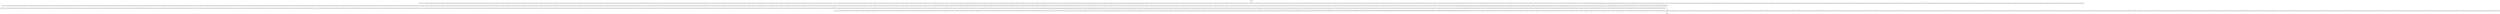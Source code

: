 digraph doCriticalEviction {
node [shape=record];
entry [label="entry - []"];
exit [label="exit - []"];
908268763 [label="908268763 - [(!ENV_IS_LOCKING && ENV_SHARED_CACHE && !MAX_MEMORY), (DUPLICATES && !MAX_MEMORY && SEQUENTIAL && ENV_SHARED_CACHE && ENV_IS_LOCKING), (!CACHE_MODE && !DUPLICATES && !MAX_MEMORY && !ENV_SHARED_CACHE && ENV_IS_LOCKING), (!DUPLICATES && !MAX_MEMORY && CACHE_MODE && !ENV_SHARED_CACHE && ENV_IS_LOCKING), (DUPLICATES && ENV_SHARED_CACHE && ENV_IS_LOCKING && MAX_MEMORY), (!CACHE_MODE && DUPLICATES && !MAX_MEMORY && !ENV_SHARED_CACHE && !ENV_IS_LOCKING), (ENV_IS_LOCKING && ENV_SHARED_CACHE && !MAX_MEMORY), (!CACHE_MODE && DUPLICATES && !MAX_MEMORY && ENV_SHARED_CACHE && !ENV_IS_LOCKING), (!DUPLICATES && !ENV_SHARED_CACHE && ENV_IS_LOCKING && !MAX_MEMORY), (CACHE_MODE && ENV_SHARED_CACHE && ENV_IS_LOCKING && !MAX_MEMORY), (!ENV_IS_LOCKING && ENV_SHARED_CACHE && MAX_MEMORY), (!CACHE_MODE && !DUPLICATES && !MAX_MEMORY && SEQUENTIAL && ENV_SHARED_CACHE && ENV_IS_LOCKING), (!CACHE_MODE && DUPLICATES && ENV_SHARED_CACHE && MAX_MEMORY && !ENV_IS_LOCKING), (!CACHE_MODE && DUPLICATES && SEQUENTIAL && MAX_MEMORY && !ENV_SHARED_CACHE && ENV_IS_LOCKING), (!CACHE_MODE && DUPLICATES && !MAX_MEMORY && ENV_SHARED_CACHE && ENV_IS_LOCKING), (!DUPLICATES && ENV_SHARED_CACHE && ENV_IS_LOCKING && !MAX_MEMORY), (DUPLICATES && ENV_SHARED_CACHE && ENV_IS_LOCKING && !MAX_MEMORY), (!CACHE_MODE && !DUPLICATES && ENV_SHARED_CACHE && MAX_MEMORY && !ENV_IS_LOCKING), (!DUPLICATES && SEQUENTIAL && ENV_SHARED_CACHE && MAX_MEMORY && ENV_IS_LOCKING), (!DUPLICATES && !MAX_MEMORY && SEQUENTIAL && !ENV_SHARED_CACHE && ENV_IS_LOCKING), (!CACHE_MODE && DUPLICATES && MAX_MEMORY && !ENV_SHARED_CACHE && !ENV_IS_LOCKING), (!CACHE_MODE && DUPLICATES && !MAX_MEMORY && SEQUENTIAL && ENV_SHARED_CACHE && ENV_IS_LOCKING), (CACHE_MODE && !ENV_SHARED_CACHE && ENV_IS_LOCKING && MAX_MEMORY), (DUPLICATES && !SEQUENTIAL && ENV_SHARED_CACHE && MAX_MEMORY && ENV_IS_LOCKING), (DUPLICATES && SEQUENTIAL && ENV_SHARED_CACHE && MAX_MEMORY && ENV_IS_LOCKING), (!ENV_IS_LOCKING && !ENV_SHARED_CACHE && !MAX_MEMORY), (!CACHE_MODE && !DUPLICATES && MAX_MEMORY && !ENV_SHARED_CACHE && !ENV_IS_LOCKING), (!CACHE_MODE && !DUPLICATES && !MAX_MEMORY && !ENV_SHARED_CACHE && !ENV_IS_LOCKING), (CACHE_MODE && ENV_SHARED_CACHE && ENV_IS_LOCKING && MAX_MEMORY), (!CACHE_MODE && DUPLICATES && !MAX_MEMORY && !SEQUENTIAL && !ENV_SHARED_CACHE && ENV_IS_LOCKING), (!CACHE_MODE && !DUPLICATES && !MAX_MEMORY && ENV_SHARED_CACHE && ENV_IS_LOCKING), (!DUPLICATES && !MAX_MEMORY && ENV_SHARED_CACHE && CACHE_MODE && ENV_IS_LOCKING), (DUPLICATES && SEQUENTIAL && MAX_MEMORY && !ENV_SHARED_CACHE && ENV_IS_LOCKING), (CACHE_MODE && !ENV_SHARED_CACHE && ENV_IS_LOCKING && !MAX_MEMORY), (!CACHE_MODE && DUPLICATES && ENV_SHARED_CACHE && MAX_MEMORY && ENV_IS_LOCKING), (!CACHE_MODE && DUPLICATES && !MAX_MEMORY && !ENV_SHARED_CACHE && ENV_IS_LOCKING), (!DUPLICATES && ENV_SHARED_CACHE && ENV_IS_LOCKING && MAX_MEMORY), (!DUPLICATES && !MAX_MEMORY && SEQUENTIAL && ENV_SHARED_CACHE && ENV_IS_LOCKING), (ENV_IS_LOCKING && ENV_SHARED_CACHE && MAX_MEMORY), (!DUPLICATES && MAX_MEMORY && CACHE_MODE && !ENV_SHARED_CACHE && ENV_IS_LOCKING), (!CACHE_MODE && !DUPLICATES && SEQUENTIAL && MAX_MEMORY && !ENV_SHARED_CACHE && ENV_IS_LOCKING), (!CACHE_MODE && DUPLICATES && !SEQUENTIAL && ENV_SHARED_CACHE && MAX_MEMORY && ENV_IS_LOCKING), (DUPLICATES && !ENV_SHARED_CACHE && ENV_IS_LOCKING && !MAX_MEMORY), (!CACHE_MODE && DUPLICATES && !SEQUENTIAL && MAX_MEMORY && !ENV_SHARED_CACHE && ENV_IS_LOCKING), (!CACHE_MODE && !DUPLICATES && ENV_SHARED_CACHE && MAX_MEMORY && ENV_IS_LOCKING), (DUPLICATES && !MAX_MEMORY && SEQUENTIAL && !ENV_SHARED_CACHE && ENV_IS_LOCKING), (!CACHE_MODE && DUPLICATES && !MAX_MEMORY && !SEQUENTIAL && ENV_SHARED_CACHE && ENV_IS_LOCKING), (DUPLICATES && !MAX_MEMORY && !SEQUENTIAL && ENV_SHARED_CACHE && ENV_IS_LOCKING), (ENV_IS_LOCKING && !ENV_SHARED_CACHE && MAX_MEMORY), (ENV_IS_LOCKING && !ENV_SHARED_CACHE && !MAX_MEMORY), (!ENV_IS_LOCKING && !ENV_SHARED_CACHE && MAX_MEMORY), (!CACHE_MODE && !DUPLICATES && !MAX_MEMORY && SEQUENTIAL && !ENV_SHARED_CACHE && ENV_IS_LOCKING), (!CACHE_MODE && DUPLICATES && MAX_MEMORY && !ENV_SHARED_CACHE && ENV_IS_LOCKING), (!DUPLICATES && SEQUENTIAL && MAX_MEMORY && !ENV_SHARED_CACHE && ENV_IS_LOCKING), (!CACHE_MODE && !DUPLICATES && SEQUENTIAL && ENV_SHARED_CACHE && MAX_MEMORY && ENV_IS_LOCKING), (DUPLICATES && !MAX_MEMORY && !SEQUENTIAL && !ENV_SHARED_CACHE && ENV_IS_LOCKING), (!CACHE_MODE && DUPLICATES && SEQUENTIAL && ENV_SHARED_CACHE && MAX_MEMORY && ENV_IS_LOCKING), (!DUPLICATES && !ENV_SHARED_CACHE && ENV_IS_LOCKING && MAX_MEMORY), (DUPLICATES && !ENV_SHARED_CACHE && ENV_IS_LOCKING && MAX_MEMORY), (DUPLICATES && !SEQUENTIAL && MAX_MEMORY && !ENV_SHARED_CACHE && ENV_IS_LOCKING), (!DUPLICATES && ENV_SHARED_CACHE && MAX_MEMORY && CACHE_MODE && ENV_IS_LOCKING), (!CACHE_MODE && !DUPLICATES && MAX_MEMORY && !ENV_SHARED_CACHE && ENV_IS_LOCKING), (!CACHE_MODE && DUPLICATES && !MAX_MEMORY && SEQUENTIAL && !ENV_SHARED_CACHE && ENV_IS_LOCKING), (!CACHE_MODE && !DUPLICATES && !MAX_MEMORY && ENV_SHARED_CACHE && !ENV_IS_LOCKING)]"];
1583326270 [label="1583326270 - [(!ENV_IS_LOCKING && ENV_SHARED_CACHE && !MAX_MEMORY), (DUPLICATES && !MAX_MEMORY && SEQUENTIAL && ENV_SHARED_CACHE && ENV_IS_LOCKING), (!CACHE_MODE && !DUPLICATES && !MAX_MEMORY && !ENV_SHARED_CACHE && ENV_IS_LOCKING), (!DUPLICATES && !MAX_MEMORY && CACHE_MODE && !ENV_SHARED_CACHE && ENV_IS_LOCKING), (DUPLICATES && ENV_SHARED_CACHE && ENV_IS_LOCKING && MAX_MEMORY), (!CACHE_MODE && DUPLICATES && !MAX_MEMORY && !ENV_SHARED_CACHE && !ENV_IS_LOCKING), (ENV_IS_LOCKING && ENV_SHARED_CACHE && !MAX_MEMORY), (!CACHE_MODE && DUPLICATES && !MAX_MEMORY && ENV_SHARED_CACHE && !ENV_IS_LOCKING), (!DUPLICATES && !ENV_SHARED_CACHE && ENV_IS_LOCKING && !MAX_MEMORY), (CACHE_MODE && ENV_SHARED_CACHE && ENV_IS_LOCKING && !MAX_MEMORY), (!ENV_IS_LOCKING && ENV_SHARED_CACHE && MAX_MEMORY), (!CACHE_MODE && !DUPLICATES && !MAX_MEMORY && SEQUENTIAL && ENV_SHARED_CACHE && ENV_IS_LOCKING), (!CACHE_MODE && DUPLICATES && ENV_SHARED_CACHE && MAX_MEMORY && !ENV_IS_LOCKING), (!CACHE_MODE && DUPLICATES && SEQUENTIAL && MAX_MEMORY && !ENV_SHARED_CACHE && ENV_IS_LOCKING), (!CACHE_MODE && DUPLICATES && !MAX_MEMORY && ENV_SHARED_CACHE && ENV_IS_LOCKING), (!DUPLICATES && ENV_SHARED_CACHE && ENV_IS_LOCKING && !MAX_MEMORY), (DUPLICATES && ENV_SHARED_CACHE && ENV_IS_LOCKING && !MAX_MEMORY), (!CACHE_MODE && !DUPLICATES && ENV_SHARED_CACHE && MAX_MEMORY && !ENV_IS_LOCKING), (!DUPLICATES && SEQUENTIAL && ENV_SHARED_CACHE && MAX_MEMORY && ENV_IS_LOCKING), (!DUPLICATES && !MAX_MEMORY && SEQUENTIAL && !ENV_SHARED_CACHE && ENV_IS_LOCKING), (!CACHE_MODE && DUPLICATES && MAX_MEMORY && !ENV_SHARED_CACHE && !ENV_IS_LOCKING), (!CACHE_MODE && DUPLICATES && !MAX_MEMORY && SEQUENTIAL && ENV_SHARED_CACHE && ENV_IS_LOCKING), (CACHE_MODE && !ENV_SHARED_CACHE && ENV_IS_LOCKING && MAX_MEMORY), (DUPLICATES && !SEQUENTIAL && ENV_SHARED_CACHE && MAX_MEMORY && ENV_IS_LOCKING), (DUPLICATES && SEQUENTIAL && ENV_SHARED_CACHE && MAX_MEMORY && ENV_IS_LOCKING), (!ENV_IS_LOCKING && !ENV_SHARED_CACHE && !MAX_MEMORY), (!CACHE_MODE && !DUPLICATES && MAX_MEMORY && !ENV_SHARED_CACHE && !ENV_IS_LOCKING), (!CACHE_MODE && !DUPLICATES && !MAX_MEMORY && !ENV_SHARED_CACHE && !ENV_IS_LOCKING), (CACHE_MODE && ENV_SHARED_CACHE && ENV_IS_LOCKING && MAX_MEMORY), (!CACHE_MODE && DUPLICATES && !MAX_MEMORY && !SEQUENTIAL && !ENV_SHARED_CACHE && ENV_IS_LOCKING), (!CACHE_MODE && !DUPLICATES && !MAX_MEMORY && ENV_SHARED_CACHE && ENV_IS_LOCKING), (!DUPLICATES && !MAX_MEMORY && ENV_SHARED_CACHE && CACHE_MODE && ENV_IS_LOCKING), (DUPLICATES && SEQUENTIAL && MAX_MEMORY && !ENV_SHARED_CACHE && ENV_IS_LOCKING), (CACHE_MODE && !ENV_SHARED_CACHE && ENV_IS_LOCKING && !MAX_MEMORY), (!CACHE_MODE && DUPLICATES && ENV_SHARED_CACHE && MAX_MEMORY && ENV_IS_LOCKING), (!CACHE_MODE && DUPLICATES && !MAX_MEMORY && !ENV_SHARED_CACHE && ENV_IS_LOCKING), (!DUPLICATES && ENV_SHARED_CACHE && ENV_IS_LOCKING && MAX_MEMORY), (!DUPLICATES && !MAX_MEMORY && SEQUENTIAL && ENV_SHARED_CACHE && ENV_IS_LOCKING), (ENV_IS_LOCKING && ENV_SHARED_CACHE && MAX_MEMORY), (!DUPLICATES && MAX_MEMORY && CACHE_MODE && !ENV_SHARED_CACHE && ENV_IS_LOCKING), (!CACHE_MODE && !DUPLICATES && SEQUENTIAL && MAX_MEMORY && !ENV_SHARED_CACHE && ENV_IS_LOCKING), (!CACHE_MODE && DUPLICATES && !SEQUENTIAL && ENV_SHARED_CACHE && MAX_MEMORY && ENV_IS_LOCKING), (DUPLICATES && !ENV_SHARED_CACHE && ENV_IS_LOCKING && !MAX_MEMORY), (!CACHE_MODE && DUPLICATES && !SEQUENTIAL && MAX_MEMORY && !ENV_SHARED_CACHE && ENV_IS_LOCKING), (!CACHE_MODE && !DUPLICATES && ENV_SHARED_CACHE && MAX_MEMORY && ENV_IS_LOCKING), (DUPLICATES && !MAX_MEMORY && SEQUENTIAL && !ENV_SHARED_CACHE && ENV_IS_LOCKING), (!CACHE_MODE && DUPLICATES && !MAX_MEMORY && !SEQUENTIAL && ENV_SHARED_CACHE && ENV_IS_LOCKING), (DUPLICATES && !MAX_MEMORY && !SEQUENTIAL && ENV_SHARED_CACHE && ENV_IS_LOCKING), (ENV_IS_LOCKING && !ENV_SHARED_CACHE && MAX_MEMORY), (ENV_IS_LOCKING && !ENV_SHARED_CACHE && !MAX_MEMORY), (!ENV_IS_LOCKING && !ENV_SHARED_CACHE && MAX_MEMORY), (!CACHE_MODE && !DUPLICATES && !MAX_MEMORY && SEQUENTIAL && !ENV_SHARED_CACHE && ENV_IS_LOCKING), (!CACHE_MODE && DUPLICATES && MAX_MEMORY && !ENV_SHARED_CACHE && ENV_IS_LOCKING), (!DUPLICATES && SEQUENTIAL && MAX_MEMORY && !ENV_SHARED_CACHE && ENV_IS_LOCKING), (!CACHE_MODE && !DUPLICATES && SEQUENTIAL && ENV_SHARED_CACHE && MAX_MEMORY && ENV_IS_LOCKING), (DUPLICATES && !MAX_MEMORY && !SEQUENTIAL && !ENV_SHARED_CACHE && ENV_IS_LOCKING), (!CACHE_MODE && DUPLICATES && SEQUENTIAL && ENV_SHARED_CACHE && MAX_MEMORY && ENV_IS_LOCKING), (!DUPLICATES && !ENV_SHARED_CACHE && ENV_IS_LOCKING && MAX_MEMORY), (DUPLICATES && !ENV_SHARED_CACHE && ENV_IS_LOCKING && MAX_MEMORY), (DUPLICATES && !SEQUENTIAL && MAX_MEMORY && !ENV_SHARED_CACHE && ENV_IS_LOCKING), (!DUPLICATES && ENV_SHARED_CACHE && MAX_MEMORY && CACHE_MODE && ENV_IS_LOCKING), (!CACHE_MODE && !DUPLICATES && MAX_MEMORY && !ENV_SHARED_CACHE && ENV_IS_LOCKING), (!CACHE_MODE && DUPLICATES && !MAX_MEMORY && SEQUENTIAL && !ENV_SHARED_CACHE && ENV_IS_LOCKING), (!CACHE_MODE && !DUPLICATES && !MAX_MEMORY && ENV_SHARED_CACHE && !ENV_IS_LOCKING)]"];
795322083 [label="795322083 - [(!ENV_IS_LOCKING && ENV_SHARED_CACHE && !MAX_MEMORY), (DUPLICATES && !MAX_MEMORY && SEQUENTIAL && ENV_SHARED_CACHE && ENV_IS_LOCKING), (!CACHE_MODE && !DUPLICATES && !MAX_MEMORY && !ENV_SHARED_CACHE && ENV_IS_LOCKING), (!DUPLICATES && !MAX_MEMORY && CACHE_MODE && !ENV_SHARED_CACHE && ENV_IS_LOCKING), (DUPLICATES && ENV_SHARED_CACHE && ENV_IS_LOCKING && MAX_MEMORY), (!CACHE_MODE && DUPLICATES && !MAX_MEMORY && !ENV_SHARED_CACHE && !ENV_IS_LOCKING), (ENV_IS_LOCKING && ENV_SHARED_CACHE && !MAX_MEMORY), (!CACHE_MODE && DUPLICATES && !MAX_MEMORY && ENV_SHARED_CACHE && !ENV_IS_LOCKING), (!DUPLICATES && !ENV_SHARED_CACHE && ENV_IS_LOCKING && !MAX_MEMORY), (CACHE_MODE && ENV_SHARED_CACHE && ENV_IS_LOCKING && !MAX_MEMORY), (!ENV_IS_LOCKING && ENV_SHARED_CACHE && MAX_MEMORY), (!CACHE_MODE && !DUPLICATES && !MAX_MEMORY && SEQUENTIAL && ENV_SHARED_CACHE && ENV_IS_LOCKING), (!CACHE_MODE && DUPLICATES && ENV_SHARED_CACHE && MAX_MEMORY && !ENV_IS_LOCKING), (!CACHE_MODE && DUPLICATES && SEQUENTIAL && MAX_MEMORY && !ENV_SHARED_CACHE && ENV_IS_LOCKING), (!CACHE_MODE && DUPLICATES && !MAX_MEMORY && ENV_SHARED_CACHE && ENV_IS_LOCKING), (!DUPLICATES && ENV_SHARED_CACHE && ENV_IS_LOCKING && !MAX_MEMORY), (DUPLICATES && ENV_SHARED_CACHE && ENV_IS_LOCKING && !MAX_MEMORY), (!CACHE_MODE && !DUPLICATES && ENV_SHARED_CACHE && MAX_MEMORY && !ENV_IS_LOCKING), (!DUPLICATES && SEQUENTIAL && ENV_SHARED_CACHE && MAX_MEMORY && ENV_IS_LOCKING), (!DUPLICATES && !MAX_MEMORY && SEQUENTIAL && !ENV_SHARED_CACHE && ENV_IS_LOCKING), (!CACHE_MODE && DUPLICATES && MAX_MEMORY && !ENV_SHARED_CACHE && !ENV_IS_LOCKING), (!CACHE_MODE && DUPLICATES && !MAX_MEMORY && SEQUENTIAL && ENV_SHARED_CACHE && ENV_IS_LOCKING), (CACHE_MODE && !ENV_SHARED_CACHE && ENV_IS_LOCKING && MAX_MEMORY), (DUPLICATES && !SEQUENTIAL && ENV_SHARED_CACHE && MAX_MEMORY && ENV_IS_LOCKING), (DUPLICATES && SEQUENTIAL && ENV_SHARED_CACHE && MAX_MEMORY && ENV_IS_LOCKING), (!ENV_IS_LOCKING && !ENV_SHARED_CACHE && !MAX_MEMORY), (!CACHE_MODE && !DUPLICATES && MAX_MEMORY && !ENV_SHARED_CACHE && !ENV_IS_LOCKING), (!CACHE_MODE && !DUPLICATES && !MAX_MEMORY && !ENV_SHARED_CACHE && !ENV_IS_LOCKING), (CACHE_MODE && ENV_SHARED_CACHE && ENV_IS_LOCKING && MAX_MEMORY), (!CACHE_MODE && DUPLICATES && !MAX_MEMORY && !SEQUENTIAL && !ENV_SHARED_CACHE && ENV_IS_LOCKING), (!CACHE_MODE && !DUPLICATES && !MAX_MEMORY && ENV_SHARED_CACHE && ENV_IS_LOCKING), (!DUPLICATES && !MAX_MEMORY && ENV_SHARED_CACHE && CACHE_MODE && ENV_IS_LOCKING), (DUPLICATES && SEQUENTIAL && MAX_MEMORY && !ENV_SHARED_CACHE && ENV_IS_LOCKING), (CACHE_MODE && !ENV_SHARED_CACHE && ENV_IS_LOCKING && !MAX_MEMORY), (!CACHE_MODE && DUPLICATES && ENV_SHARED_CACHE && MAX_MEMORY && ENV_IS_LOCKING), (!CACHE_MODE && DUPLICATES && !MAX_MEMORY && !ENV_SHARED_CACHE && ENV_IS_LOCKING), (!DUPLICATES && ENV_SHARED_CACHE && ENV_IS_LOCKING && MAX_MEMORY), (!DUPLICATES && !MAX_MEMORY && SEQUENTIAL && ENV_SHARED_CACHE && ENV_IS_LOCKING), (ENV_IS_LOCKING && ENV_SHARED_CACHE && MAX_MEMORY), (!DUPLICATES && MAX_MEMORY && CACHE_MODE && !ENV_SHARED_CACHE && ENV_IS_LOCKING), (!CACHE_MODE && !DUPLICATES && SEQUENTIAL && MAX_MEMORY && !ENV_SHARED_CACHE && ENV_IS_LOCKING), (!CACHE_MODE && DUPLICATES && !SEQUENTIAL && ENV_SHARED_CACHE && MAX_MEMORY && ENV_IS_LOCKING), (DUPLICATES && !ENV_SHARED_CACHE && ENV_IS_LOCKING && !MAX_MEMORY), (!CACHE_MODE && DUPLICATES && !SEQUENTIAL && MAX_MEMORY && !ENV_SHARED_CACHE && ENV_IS_LOCKING), (!CACHE_MODE && !DUPLICATES && ENV_SHARED_CACHE && MAX_MEMORY && ENV_IS_LOCKING), (DUPLICATES && !MAX_MEMORY && SEQUENTIAL && !ENV_SHARED_CACHE && ENV_IS_LOCKING), (!CACHE_MODE && DUPLICATES && !MAX_MEMORY && !SEQUENTIAL && ENV_SHARED_CACHE && ENV_IS_LOCKING), (DUPLICATES && !MAX_MEMORY && !SEQUENTIAL && ENV_SHARED_CACHE && ENV_IS_LOCKING), (ENV_IS_LOCKING && !ENV_SHARED_CACHE && MAX_MEMORY), (ENV_IS_LOCKING && !ENV_SHARED_CACHE && !MAX_MEMORY), (!ENV_IS_LOCKING && !ENV_SHARED_CACHE && MAX_MEMORY), (!CACHE_MODE && !DUPLICATES && !MAX_MEMORY && SEQUENTIAL && !ENV_SHARED_CACHE && ENV_IS_LOCKING), (!CACHE_MODE && DUPLICATES && MAX_MEMORY && !ENV_SHARED_CACHE && ENV_IS_LOCKING), (!DUPLICATES && SEQUENTIAL && MAX_MEMORY && !ENV_SHARED_CACHE && ENV_IS_LOCKING), (!CACHE_MODE && !DUPLICATES && SEQUENTIAL && ENV_SHARED_CACHE && MAX_MEMORY && ENV_IS_LOCKING), (DUPLICATES && !MAX_MEMORY && !SEQUENTIAL && !ENV_SHARED_CACHE && ENV_IS_LOCKING), (!CACHE_MODE && DUPLICATES && SEQUENTIAL && ENV_SHARED_CACHE && MAX_MEMORY && ENV_IS_LOCKING), (!DUPLICATES && !ENV_SHARED_CACHE && ENV_IS_LOCKING && MAX_MEMORY), (DUPLICATES && !ENV_SHARED_CACHE && ENV_IS_LOCKING && MAX_MEMORY), (DUPLICATES && !SEQUENTIAL && MAX_MEMORY && !ENV_SHARED_CACHE && ENV_IS_LOCKING), (!DUPLICATES && ENV_SHARED_CACHE && MAX_MEMORY && CACHE_MODE && ENV_IS_LOCKING), (!CACHE_MODE && !DUPLICATES && MAX_MEMORY && !ENV_SHARED_CACHE && ENV_IS_LOCKING), (!CACHE_MODE && DUPLICATES && !MAX_MEMORY && SEQUENTIAL && !ENV_SHARED_CACHE && ENV_IS_LOCKING), (!CACHE_MODE && !DUPLICATES && !MAX_MEMORY && ENV_SHARED_CACHE && !ENV_IS_LOCKING)]"];
103111712 [label="103111712 - [(!ENV_IS_LOCKING && ENV_SHARED_CACHE && !MAX_MEMORY), (DUPLICATES && !MAX_MEMORY && SEQUENTIAL && ENV_SHARED_CACHE && ENV_IS_LOCKING), (!CACHE_MODE && !DUPLICATES && !MAX_MEMORY && !ENV_SHARED_CACHE && ENV_IS_LOCKING), (!DUPLICATES && !MAX_MEMORY && CACHE_MODE && !ENV_SHARED_CACHE && ENV_IS_LOCKING), (DUPLICATES && ENV_SHARED_CACHE && ENV_IS_LOCKING && MAX_MEMORY), (!CACHE_MODE && DUPLICATES && !MAX_MEMORY && !ENV_SHARED_CACHE && !ENV_IS_LOCKING), (ENV_IS_LOCKING && ENV_SHARED_CACHE && !MAX_MEMORY), (!CACHE_MODE && DUPLICATES && !MAX_MEMORY && ENV_SHARED_CACHE && !ENV_IS_LOCKING), (!DUPLICATES && !ENV_SHARED_CACHE && ENV_IS_LOCKING && !MAX_MEMORY), (CACHE_MODE && ENV_SHARED_CACHE && ENV_IS_LOCKING && !MAX_MEMORY), (!ENV_IS_LOCKING && ENV_SHARED_CACHE && MAX_MEMORY), (!CACHE_MODE && !DUPLICATES && !MAX_MEMORY && SEQUENTIAL && ENV_SHARED_CACHE && ENV_IS_LOCKING), (!CACHE_MODE && DUPLICATES && ENV_SHARED_CACHE && MAX_MEMORY && !ENV_IS_LOCKING), (!CACHE_MODE && DUPLICATES && SEQUENTIAL && MAX_MEMORY && !ENV_SHARED_CACHE && ENV_IS_LOCKING), (!CACHE_MODE && DUPLICATES && !MAX_MEMORY && ENV_SHARED_CACHE && ENV_IS_LOCKING), (!DUPLICATES && ENV_SHARED_CACHE && ENV_IS_LOCKING && !MAX_MEMORY), (DUPLICATES && ENV_SHARED_CACHE && ENV_IS_LOCKING && !MAX_MEMORY), (!CACHE_MODE && !DUPLICATES && ENV_SHARED_CACHE && MAX_MEMORY && !ENV_IS_LOCKING), (!DUPLICATES && SEQUENTIAL && ENV_SHARED_CACHE && MAX_MEMORY && ENV_IS_LOCKING), (!DUPLICATES && !MAX_MEMORY && SEQUENTIAL && !ENV_SHARED_CACHE && ENV_IS_LOCKING), (!CACHE_MODE && DUPLICATES && MAX_MEMORY && !ENV_SHARED_CACHE && !ENV_IS_LOCKING), (!CACHE_MODE && DUPLICATES && !MAX_MEMORY && SEQUENTIAL && ENV_SHARED_CACHE && ENV_IS_LOCKING), (CACHE_MODE && !ENV_SHARED_CACHE && ENV_IS_LOCKING && MAX_MEMORY), (DUPLICATES && !SEQUENTIAL && ENV_SHARED_CACHE && MAX_MEMORY && ENV_IS_LOCKING), (DUPLICATES && SEQUENTIAL && ENV_SHARED_CACHE && MAX_MEMORY && ENV_IS_LOCKING), (!ENV_IS_LOCKING && !ENV_SHARED_CACHE && !MAX_MEMORY), (!CACHE_MODE && !DUPLICATES && MAX_MEMORY && !ENV_SHARED_CACHE && !ENV_IS_LOCKING), (!CACHE_MODE && !DUPLICATES && !MAX_MEMORY && !ENV_SHARED_CACHE && !ENV_IS_LOCKING), (CACHE_MODE && ENV_SHARED_CACHE && ENV_IS_LOCKING && MAX_MEMORY), (!CACHE_MODE && DUPLICATES && !MAX_MEMORY && !SEQUENTIAL && !ENV_SHARED_CACHE && ENV_IS_LOCKING), (!CACHE_MODE && !DUPLICATES && !MAX_MEMORY && ENV_SHARED_CACHE && ENV_IS_LOCKING), (!DUPLICATES && !MAX_MEMORY && ENV_SHARED_CACHE && CACHE_MODE && ENV_IS_LOCKING), (DUPLICATES && SEQUENTIAL && MAX_MEMORY && !ENV_SHARED_CACHE && ENV_IS_LOCKING), (CACHE_MODE && !ENV_SHARED_CACHE && ENV_IS_LOCKING && !MAX_MEMORY), (!CACHE_MODE && DUPLICATES && ENV_SHARED_CACHE && MAX_MEMORY && ENV_IS_LOCKING), (!CACHE_MODE && DUPLICATES && !MAX_MEMORY && !ENV_SHARED_CACHE && ENV_IS_LOCKING), (!DUPLICATES && ENV_SHARED_CACHE && ENV_IS_LOCKING && MAX_MEMORY), (!DUPLICATES && !MAX_MEMORY && SEQUENTIAL && ENV_SHARED_CACHE && ENV_IS_LOCKING), (ENV_IS_LOCKING && ENV_SHARED_CACHE && MAX_MEMORY), (!DUPLICATES && MAX_MEMORY && CACHE_MODE && !ENV_SHARED_CACHE && ENV_IS_LOCKING), (!CACHE_MODE && !DUPLICATES && SEQUENTIAL && MAX_MEMORY && !ENV_SHARED_CACHE && ENV_IS_LOCKING), (!CACHE_MODE && DUPLICATES && !SEQUENTIAL && ENV_SHARED_CACHE && MAX_MEMORY && ENV_IS_LOCKING), (DUPLICATES && !ENV_SHARED_CACHE && ENV_IS_LOCKING && !MAX_MEMORY), (!CACHE_MODE && DUPLICATES && !SEQUENTIAL && MAX_MEMORY && !ENV_SHARED_CACHE && ENV_IS_LOCKING), (!CACHE_MODE && !DUPLICATES && ENV_SHARED_CACHE && MAX_MEMORY && ENV_IS_LOCKING), (DUPLICATES && !MAX_MEMORY && SEQUENTIAL && !ENV_SHARED_CACHE && ENV_IS_LOCKING), (!CACHE_MODE && DUPLICATES && !MAX_MEMORY && !SEQUENTIAL && ENV_SHARED_CACHE && ENV_IS_LOCKING), (DUPLICATES && !MAX_MEMORY && !SEQUENTIAL && ENV_SHARED_CACHE && ENV_IS_LOCKING), (ENV_IS_LOCKING && !ENV_SHARED_CACHE && MAX_MEMORY), (ENV_IS_LOCKING && !ENV_SHARED_CACHE && !MAX_MEMORY), (!ENV_IS_LOCKING && !ENV_SHARED_CACHE && MAX_MEMORY), (!CACHE_MODE && !DUPLICATES && !MAX_MEMORY && SEQUENTIAL && !ENV_SHARED_CACHE && ENV_IS_LOCKING), (!CACHE_MODE && DUPLICATES && MAX_MEMORY && !ENV_SHARED_CACHE && ENV_IS_LOCKING), (!DUPLICATES && SEQUENTIAL && MAX_MEMORY && !ENV_SHARED_CACHE && ENV_IS_LOCKING), (!CACHE_MODE && !DUPLICATES && SEQUENTIAL && ENV_SHARED_CACHE && MAX_MEMORY && ENV_IS_LOCKING), (DUPLICATES && !MAX_MEMORY && !SEQUENTIAL && !ENV_SHARED_CACHE && ENV_IS_LOCKING), (!CACHE_MODE && DUPLICATES && SEQUENTIAL && ENV_SHARED_CACHE && MAX_MEMORY && ENV_IS_LOCKING), (!DUPLICATES && !ENV_SHARED_CACHE && ENV_IS_LOCKING && MAX_MEMORY), (DUPLICATES && !ENV_SHARED_CACHE && ENV_IS_LOCKING && MAX_MEMORY), (DUPLICATES && !SEQUENTIAL && MAX_MEMORY && !ENV_SHARED_CACHE && ENV_IS_LOCKING), (!DUPLICATES && ENV_SHARED_CACHE && MAX_MEMORY && CACHE_MODE && ENV_IS_LOCKING), (!CACHE_MODE && !DUPLICATES && MAX_MEMORY && !ENV_SHARED_CACHE && ENV_IS_LOCKING), (!CACHE_MODE && DUPLICATES && !MAX_MEMORY && SEQUENTIAL && !ENV_SHARED_CACHE && ENV_IS_LOCKING), (!CACHE_MODE && !DUPLICATES && !MAX_MEMORY && ENV_SHARED_CACHE && !ENV_IS_LOCKING)]"];
entry;
exit;
entry -> 908268763;
908268763 -> 795322083;
908268763 -> 103111712;
1583326270 -> 103111712;
795322083 -> 1583326270;
795322083 -> 103111712;
103111712 -> exit;
}
